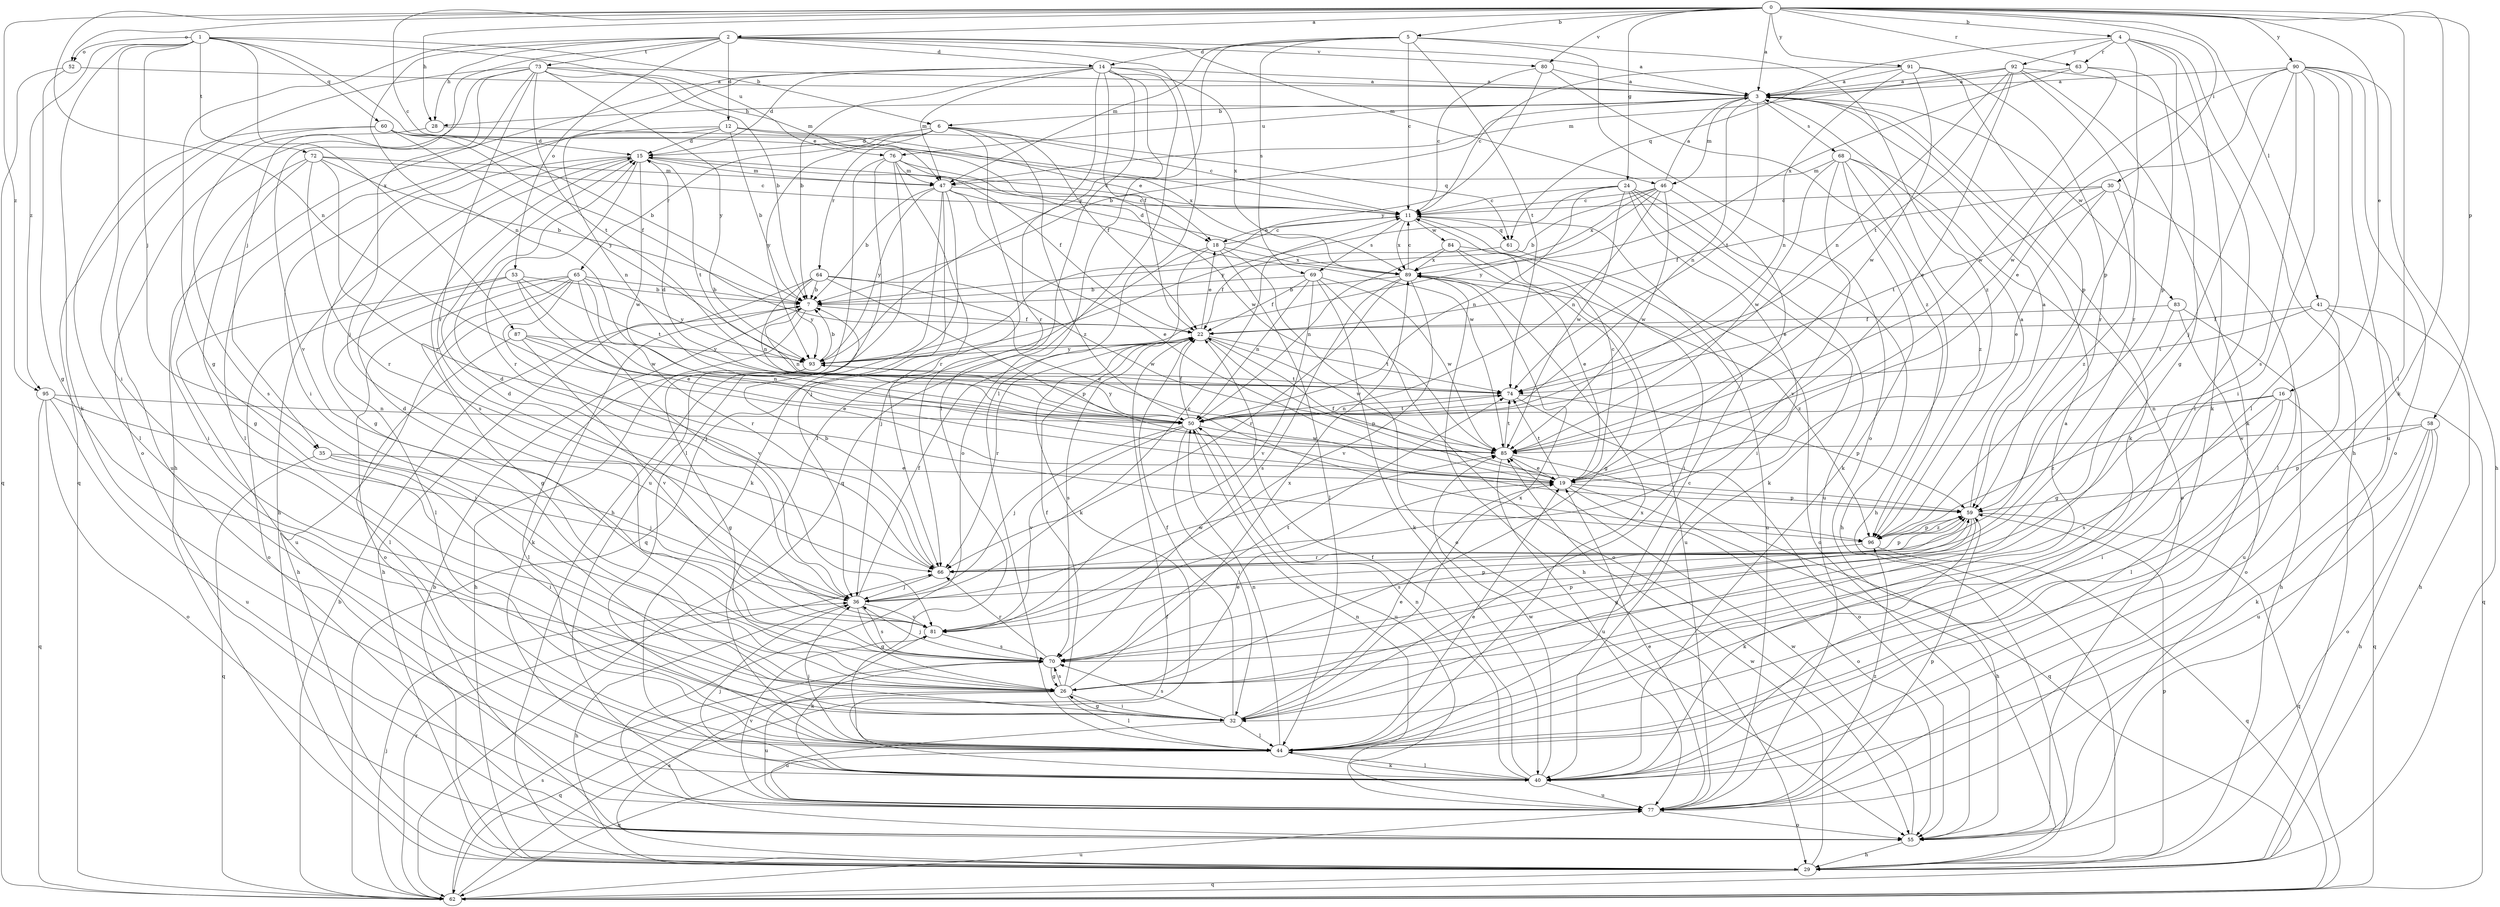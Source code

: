 strict digraph  {
0;
1;
2;
3;
4;
5;
6;
7;
11;
12;
14;
15;
16;
18;
19;
22;
24;
26;
28;
29;
30;
32;
35;
36;
40;
41;
44;
46;
47;
50;
52;
53;
55;
58;
59;
60;
61;
62;
63;
64;
65;
66;
68;
69;
70;
72;
73;
74;
76;
77;
80;
81;
83;
84;
85;
87;
89;
90;
91;
92;
93;
95;
96;
0 -> 2  [label=a];
0 -> 3  [label=a];
0 -> 4  [label=b];
0 -> 5  [label=b];
0 -> 11  [label=c];
0 -> 16  [label=e];
0 -> 24  [label=g];
0 -> 28  [label=h];
0 -> 30  [label=i];
0 -> 40  [label=k];
0 -> 41  [label=l];
0 -> 44  [label=l];
0 -> 50  [label=n];
0 -> 52  [label=o];
0 -> 58  [label=p];
0 -> 63  [label=r];
0 -> 80  [label=v];
0 -> 90  [label=y];
0 -> 91  [label=y];
0 -> 95  [label=z];
1 -> 6  [label=b];
1 -> 18  [label=e];
1 -> 32  [label=i];
1 -> 35  [label=j];
1 -> 40  [label=k];
1 -> 52  [label=o];
1 -> 60  [label=q];
1 -> 72  [label=t];
1 -> 76  [label=u];
1 -> 87  [label=x];
1 -> 95  [label=z];
2 -> 3  [label=a];
2 -> 12  [label=d];
2 -> 14  [label=d];
2 -> 26  [label=g];
2 -> 28  [label=h];
2 -> 35  [label=j];
2 -> 44  [label=l];
2 -> 46  [label=m];
2 -> 50  [label=n];
2 -> 53  [label=o];
2 -> 73  [label=t];
2 -> 80  [label=v];
3 -> 6  [label=b];
3 -> 7  [label=b];
3 -> 28  [label=h];
3 -> 40  [label=k];
3 -> 46  [label=m];
3 -> 50  [label=n];
3 -> 68  [label=s];
3 -> 74  [label=t];
3 -> 76  [label=u];
3 -> 83  [label=w];
4 -> 26  [label=g];
4 -> 29  [label=h];
4 -> 40  [label=k];
4 -> 59  [label=p];
4 -> 61  [label=q];
4 -> 63  [label=r];
4 -> 92  [label=y];
5 -> 11  [label=c];
5 -> 14  [label=d];
5 -> 47  [label=m];
5 -> 55  [label=o];
5 -> 69  [label=s];
5 -> 74  [label=t];
5 -> 93  [label=y];
5 -> 96  [label=z];
6 -> 15  [label=d];
6 -> 22  [label=f];
6 -> 44  [label=l];
6 -> 61  [label=q];
6 -> 64  [label=r];
6 -> 65  [label=r];
6 -> 93  [label=y];
6 -> 96  [label=z];
7 -> 22  [label=f];
7 -> 29  [label=h];
7 -> 40  [label=k];
7 -> 50  [label=n];
11 -> 18  [label=e];
11 -> 32  [label=i];
11 -> 61  [label=q];
11 -> 69  [label=s];
11 -> 84  [label=w];
11 -> 89  [label=x];
12 -> 7  [label=b];
12 -> 11  [label=c];
12 -> 15  [label=d];
12 -> 18  [label=e];
12 -> 44  [label=l];
12 -> 50  [label=n];
14 -> 3  [label=a];
14 -> 7  [label=b];
14 -> 15  [label=d];
14 -> 22  [label=f];
14 -> 29  [label=h];
14 -> 32  [label=i];
14 -> 44  [label=l];
14 -> 47  [label=m];
14 -> 55  [label=o];
14 -> 62  [label=q];
14 -> 66  [label=r];
14 -> 89  [label=x];
15 -> 11  [label=c];
15 -> 26  [label=g];
15 -> 29  [label=h];
15 -> 47  [label=m];
15 -> 66  [label=r];
15 -> 70  [label=s];
15 -> 74  [label=t];
15 -> 85  [label=w];
16 -> 32  [label=i];
16 -> 44  [label=l];
16 -> 50  [label=n];
16 -> 62  [label=q];
16 -> 70  [label=s];
16 -> 96  [label=z];
18 -> 11  [label=c];
18 -> 36  [label=j];
18 -> 40  [label=k];
18 -> 44  [label=l];
18 -> 55  [label=o];
18 -> 89  [label=x];
19 -> 11  [label=c];
19 -> 22  [label=f];
19 -> 29  [label=h];
19 -> 55  [label=o];
19 -> 59  [label=p];
19 -> 74  [label=t];
22 -> 18  [label=e];
22 -> 59  [label=p];
22 -> 66  [label=r];
22 -> 70  [label=s];
22 -> 74  [label=t];
22 -> 85  [label=w];
22 -> 93  [label=y];
24 -> 11  [label=c];
24 -> 29  [label=h];
24 -> 32  [label=i];
24 -> 40  [label=k];
24 -> 50  [label=n];
24 -> 77  [label=u];
24 -> 85  [label=w];
24 -> 93  [label=y];
26 -> 19  [label=e];
26 -> 22  [label=f];
26 -> 32  [label=i];
26 -> 44  [label=l];
26 -> 62  [label=q];
26 -> 70  [label=s];
26 -> 77  [label=u];
26 -> 89  [label=x];
28 -> 70  [label=s];
28 -> 89  [label=x];
29 -> 7  [label=b];
29 -> 59  [label=p];
29 -> 62  [label=q];
29 -> 70  [label=s];
29 -> 85  [label=w];
30 -> 11  [label=c];
30 -> 19  [label=e];
30 -> 22  [label=f];
30 -> 44  [label=l];
30 -> 74  [label=t];
30 -> 96  [label=z];
32 -> 19  [label=e];
32 -> 22  [label=f];
32 -> 26  [label=g];
32 -> 44  [label=l];
32 -> 70  [label=s];
32 -> 77  [label=u];
32 -> 89  [label=x];
35 -> 19  [label=e];
35 -> 32  [label=i];
35 -> 36  [label=j];
35 -> 62  [label=q];
36 -> 11  [label=c];
36 -> 15  [label=d];
36 -> 22  [label=f];
36 -> 26  [label=g];
36 -> 29  [label=h];
36 -> 70  [label=s];
36 -> 81  [label=v];
36 -> 85  [label=w];
40 -> 22  [label=f];
40 -> 36  [label=j];
40 -> 44  [label=l];
40 -> 50  [label=n];
40 -> 77  [label=u];
40 -> 85  [label=w];
41 -> 22  [label=f];
41 -> 29  [label=h];
41 -> 62  [label=q];
41 -> 74  [label=t];
41 -> 77  [label=u];
44 -> 3  [label=a];
44 -> 11  [label=c];
44 -> 19  [label=e];
44 -> 36  [label=j];
44 -> 40  [label=k];
44 -> 50  [label=n];
44 -> 62  [label=q];
44 -> 89  [label=x];
46 -> 3  [label=a];
46 -> 7  [label=b];
46 -> 11  [label=c];
46 -> 19  [label=e];
46 -> 50  [label=n];
46 -> 85  [label=w];
46 -> 89  [label=x];
46 -> 93  [label=y];
47 -> 7  [label=b];
47 -> 11  [label=c];
47 -> 19  [label=e];
47 -> 36  [label=j];
47 -> 40  [label=k];
47 -> 62  [label=q];
47 -> 85  [label=w];
47 -> 93  [label=y];
50 -> 15  [label=d];
50 -> 22  [label=f];
50 -> 32  [label=i];
50 -> 36  [label=j];
50 -> 74  [label=t];
50 -> 77  [label=u];
50 -> 81  [label=v];
50 -> 85  [label=w];
50 -> 93  [label=y];
52 -> 3  [label=a];
52 -> 26  [label=g];
52 -> 62  [label=q];
53 -> 7  [label=b];
53 -> 19  [label=e];
53 -> 55  [label=o];
53 -> 74  [label=t];
53 -> 77  [label=u];
53 -> 85  [label=w];
55 -> 29  [label=h];
55 -> 85  [label=w];
58 -> 29  [label=h];
58 -> 40  [label=k];
58 -> 55  [label=o];
58 -> 59  [label=p];
58 -> 77  [label=u];
58 -> 85  [label=w];
59 -> 3  [label=a];
59 -> 26  [label=g];
59 -> 40  [label=k];
59 -> 62  [label=q];
59 -> 70  [label=s];
59 -> 96  [label=z];
60 -> 7  [label=b];
60 -> 15  [label=d];
60 -> 22  [label=f];
60 -> 44  [label=l];
60 -> 77  [label=u];
60 -> 93  [label=y];
61 -> 22  [label=f];
61 -> 55  [label=o];
62 -> 7  [label=b];
62 -> 22  [label=f];
62 -> 36  [label=j];
62 -> 66  [label=r];
62 -> 70  [label=s];
62 -> 77  [label=u];
63 -> 3  [label=a];
63 -> 59  [label=p];
63 -> 85  [label=w];
63 -> 89  [label=x];
64 -> 7  [label=b];
64 -> 19  [label=e];
64 -> 29  [label=h];
64 -> 50  [label=n];
64 -> 59  [label=p];
64 -> 85  [label=w];
64 -> 93  [label=y];
65 -> 7  [label=b];
65 -> 26  [label=g];
65 -> 29  [label=h];
65 -> 36  [label=j];
65 -> 44  [label=l];
65 -> 55  [label=o];
65 -> 66  [label=r];
65 -> 81  [label=v];
65 -> 93  [label=y];
66 -> 7  [label=b];
66 -> 36  [label=j];
66 -> 59  [label=p];
68 -> 29  [label=h];
68 -> 40  [label=k];
68 -> 47  [label=m];
68 -> 55  [label=o];
68 -> 81  [label=v];
68 -> 85  [label=w];
68 -> 96  [label=z];
69 -> 7  [label=b];
69 -> 22  [label=f];
69 -> 40  [label=k];
69 -> 50  [label=n];
69 -> 55  [label=o];
69 -> 81  [label=v];
69 -> 85  [label=w];
70 -> 15  [label=d];
70 -> 26  [label=g];
70 -> 36  [label=j];
70 -> 59  [label=p];
70 -> 66  [label=r];
70 -> 74  [label=t];
72 -> 7  [label=b];
72 -> 11  [label=c];
72 -> 26  [label=g];
72 -> 32  [label=i];
72 -> 47  [label=m];
72 -> 66  [label=r];
72 -> 96  [label=z];
73 -> 3  [label=a];
73 -> 7  [label=b];
73 -> 36  [label=j];
73 -> 47  [label=m];
73 -> 55  [label=o];
73 -> 62  [label=q];
73 -> 66  [label=r];
73 -> 74  [label=t];
73 -> 81  [label=v];
73 -> 93  [label=y];
74 -> 50  [label=n];
74 -> 55  [label=o];
74 -> 59  [label=p];
76 -> 22  [label=f];
76 -> 29  [label=h];
76 -> 44  [label=l];
76 -> 47  [label=m];
76 -> 66  [label=r];
76 -> 77  [label=u];
76 -> 85  [label=w];
77 -> 19  [label=e];
77 -> 50  [label=n];
77 -> 55  [label=o];
77 -> 59  [label=p];
77 -> 81  [label=v];
77 -> 96  [label=z];
80 -> 3  [label=a];
80 -> 11  [label=c];
80 -> 93  [label=y];
80 -> 96  [label=z];
81 -> 15  [label=d];
81 -> 40  [label=k];
81 -> 59  [label=p];
81 -> 70  [label=s];
83 -> 22  [label=f];
83 -> 26  [label=g];
83 -> 29  [label=h];
83 -> 55  [label=o];
84 -> 19  [label=e];
84 -> 26  [label=g];
84 -> 50  [label=n];
84 -> 77  [label=u];
84 -> 89  [label=x];
85 -> 19  [label=e];
85 -> 62  [label=q];
85 -> 74  [label=t];
85 -> 77  [label=u];
87 -> 19  [label=e];
87 -> 44  [label=l];
87 -> 50  [label=n];
87 -> 81  [label=v];
87 -> 93  [label=y];
89 -> 7  [label=b];
89 -> 11  [label=c];
89 -> 15  [label=d];
89 -> 29  [label=h];
89 -> 66  [label=r];
89 -> 70  [label=s];
89 -> 77  [label=u];
89 -> 81  [label=v];
89 -> 96  [label=z];
90 -> 3  [label=a];
90 -> 19  [label=e];
90 -> 29  [label=h];
90 -> 32  [label=i];
90 -> 36  [label=j];
90 -> 44  [label=l];
90 -> 55  [label=o];
90 -> 70  [label=s];
90 -> 77  [label=u];
90 -> 85  [label=w];
91 -> 3  [label=a];
91 -> 11  [label=c];
91 -> 50  [label=n];
91 -> 59  [label=p];
91 -> 66  [label=r];
91 -> 85  [label=w];
92 -> 3  [label=a];
92 -> 19  [label=e];
92 -> 40  [label=k];
92 -> 44  [label=l];
92 -> 47  [label=m];
92 -> 50  [label=n];
92 -> 66  [label=r];
92 -> 74  [label=t];
93 -> 7  [label=b];
93 -> 26  [label=g];
93 -> 44  [label=l];
93 -> 74  [label=t];
95 -> 36  [label=j];
95 -> 50  [label=n];
95 -> 55  [label=o];
95 -> 62  [label=q];
95 -> 77  [label=u];
96 -> 3  [label=a];
96 -> 59  [label=p];
96 -> 62  [label=q];
96 -> 66  [label=r];
}

